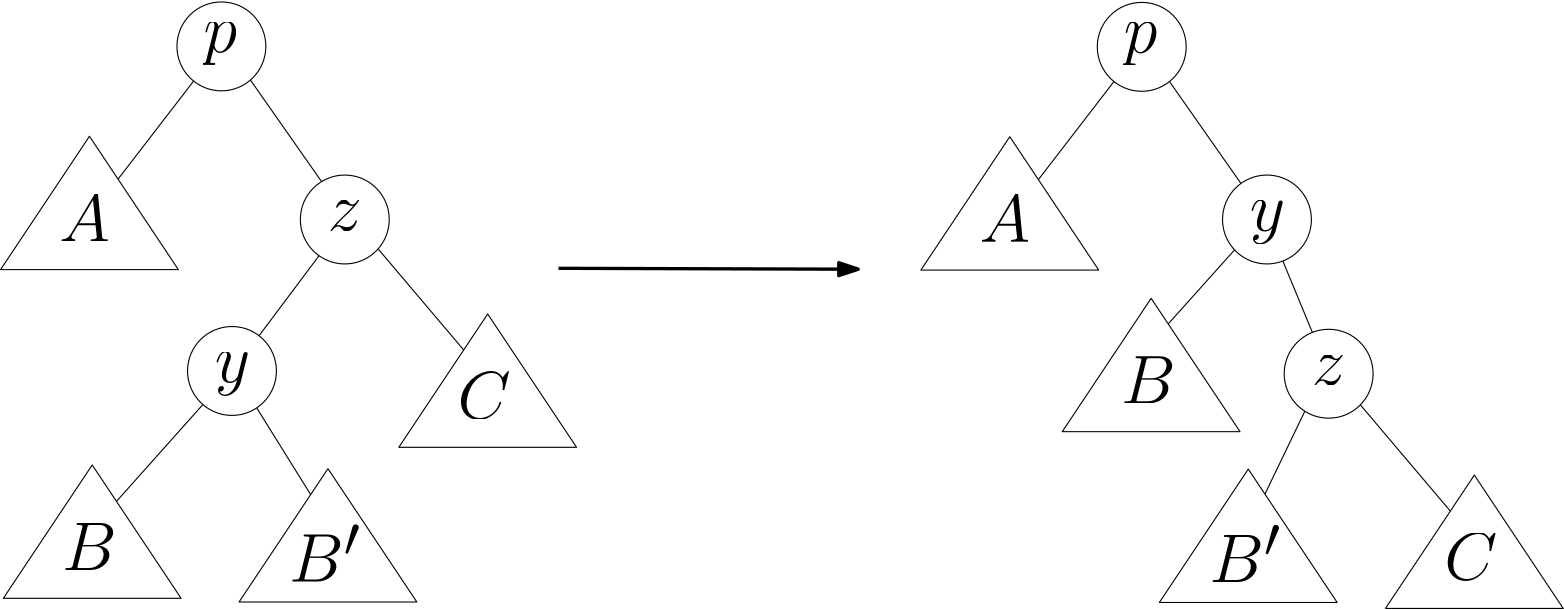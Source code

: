 <?xml version="1.0"?>
<!DOCTYPE ipe SYSTEM "ipe.dtd">
<ipe version="70218" creator="Ipe 7.2.25">
<info created="D:20220707125704" modified="D:20220707130324"/>
<ipestyle name="basic">
<symbol name="arrow/arc(spx)">
<path stroke="sym-stroke" fill="sym-stroke" pen="sym-pen">
0 0 m
-1 0.333 l
-1 -0.333 l
h
</path>
</symbol>
<symbol name="arrow/farc(spx)">
<path stroke="sym-stroke" fill="white" pen="sym-pen">
0 0 m
-1 0.333 l
-1 -0.333 l
h
</path>
</symbol>
<symbol name="arrow/ptarc(spx)">
<path stroke="sym-stroke" fill="sym-stroke" pen="sym-pen">
0 0 m
-1 0.333 l
-0.8 0 l
-1 -0.333 l
h
</path>
</symbol>
<symbol name="arrow/fptarc(spx)">
<path stroke="sym-stroke" fill="white" pen="sym-pen">
0 0 m
-1 0.333 l
-0.8 0 l
-1 -0.333 l
h
</path>
</symbol>
<symbol name="mark/circle(sx)" transformations="translations">
<path fill="sym-stroke">
0.6 0 0 0.6 0 0 e
0.4 0 0 0.4 0 0 e
</path>
</symbol>
<symbol name="mark/disk(sx)" transformations="translations">
<path fill="sym-stroke">
0.6 0 0 0.6 0 0 e
</path>
</symbol>
<symbol name="mark/fdisk(sfx)" transformations="translations">
<group>
<path fill="sym-fill">
0.5 0 0 0.5 0 0 e
</path>
<path fill="sym-stroke" fillrule="eofill">
0.6 0 0 0.6 0 0 e
0.4 0 0 0.4 0 0 e
</path>
</group>
</symbol>
<symbol name="mark/box(sx)" transformations="translations">
<path fill="sym-stroke" fillrule="eofill">
-0.6 -0.6 m
0.6 -0.6 l
0.6 0.6 l
-0.6 0.6 l
h
-0.4 -0.4 m
0.4 -0.4 l
0.4 0.4 l
-0.4 0.4 l
h
</path>
</symbol>
<symbol name="mark/square(sx)" transformations="translations">
<path fill="sym-stroke">
-0.6 -0.6 m
0.6 -0.6 l
0.6 0.6 l
-0.6 0.6 l
h
</path>
</symbol>
<symbol name="mark/fsquare(sfx)" transformations="translations">
<group>
<path fill="sym-fill">
-0.5 -0.5 m
0.5 -0.5 l
0.5 0.5 l
-0.5 0.5 l
h
</path>
<path fill="sym-stroke" fillrule="eofill">
-0.6 -0.6 m
0.6 -0.6 l
0.6 0.6 l
-0.6 0.6 l
h
-0.4 -0.4 m
0.4 -0.4 l
0.4 0.4 l
-0.4 0.4 l
h
</path>
</group>
</symbol>
<symbol name="mark/cross(sx)" transformations="translations">
<group>
<path fill="sym-stroke">
-0.43 -0.57 m
0.57 0.43 l
0.43 0.57 l
-0.57 -0.43 l
h
</path>
<path fill="sym-stroke">
-0.43 0.57 m
0.57 -0.43 l
0.43 -0.57 l
-0.57 0.43 l
h
</path>
</group>
</symbol>
<symbol name="arrow/fnormal(spx)">
<path stroke="sym-stroke" fill="white" pen="sym-pen">
0 0 m
-1 0.333 l
-1 -0.333 l
h
</path>
</symbol>
<symbol name="arrow/pointed(spx)">
<path stroke="sym-stroke" fill="sym-stroke" pen="sym-pen">
0 0 m
-1 0.333 l
-0.8 0 l
-1 -0.333 l
h
</path>
</symbol>
<symbol name="arrow/fpointed(spx)">
<path stroke="sym-stroke" fill="white" pen="sym-pen">
0 0 m
-1 0.333 l
-0.8 0 l
-1 -0.333 l
h
</path>
</symbol>
<symbol name="arrow/linear(spx)">
<path stroke="sym-stroke" pen="sym-pen">
-1 0.333 m
0 0 l
-1 -0.333 l
</path>
</symbol>
<symbol name="arrow/fdouble(spx)">
<path stroke="sym-stroke" fill="white" pen="sym-pen">
0 0 m
-1 0.333 l
-1 -0.333 l
h
-1 0 m
-2 0.333 l
-2 -0.333 l
h
</path>
</symbol>
<symbol name="arrow/double(spx)">
<path stroke="sym-stroke" fill="sym-stroke" pen="sym-pen">
0 0 m
-1 0.333 l
-1 -0.333 l
h
-1 0 m
-2 0.333 l
-2 -0.333 l
h
</path>
</symbol>
<symbol name="arrow/mid-normal(spx)">
<path stroke="sym-stroke" fill="sym-stroke" pen="sym-pen">
0.5 0 m
-0.5 0.333 l
-0.5 -0.333 l
h
</path>
</symbol>
<symbol name="arrow/mid-fnormal(spx)">
<path stroke="sym-stroke" fill="white" pen="sym-pen">
0.5 0 m
-0.5 0.333 l
-0.5 -0.333 l
h
</path>
</symbol>
<symbol name="arrow/mid-pointed(spx)">
<path stroke="sym-stroke" fill="sym-stroke" pen="sym-pen">
0.5 0 m
-0.5 0.333 l
-0.3 0 l
-0.5 -0.333 l
h
</path>
</symbol>
<symbol name="arrow/mid-fpointed(spx)">
<path stroke="sym-stroke" fill="white" pen="sym-pen">
0.5 0 m
-0.5 0.333 l
-0.3 0 l
-0.5 -0.333 l
h
</path>
</symbol>
<symbol name="arrow/mid-double(spx)">
<path stroke="sym-stroke" fill="sym-stroke" pen="sym-pen">
1 0 m
0 0.333 l
0 -0.333 l
h
0 0 m
-1 0.333 l
-1 -0.333 l
h
</path>
</symbol>
<symbol name="arrow/mid-fdouble(spx)">
<path stroke="sym-stroke" fill="white" pen="sym-pen">
1 0 m
0 0.333 l
0 -0.333 l
h
0 0 m
-1 0.333 l
-1 -0.333 l
h
</path>
</symbol>
<anglesize name="22.5 deg" value="22.5"/>
<anglesize name="30 deg" value="30"/>
<anglesize name="45 deg" value="45"/>
<anglesize name="60 deg" value="60"/>
<anglesize name="90 deg" value="90"/>
<arrowsize name="large" value="10"/>
<arrowsize name="small" value="5"/>
<arrowsize name="tiny" value="3"/>
<color name="blue" value="0 0 1"/>
<color name="brown" value="0.647 0.165 0.165"/>
<color name="darkblue" value="0 0 0.545"/>
<color name="darkcyan" value="0 0.545 0.545"/>
<color name="darkgray" value="0.663"/>
<color name="darkgreen" value="0 0.392 0"/>
<color name="darkmagenta" value="0.545 0 0.545"/>
<color name="darkorange" value="1 0.549 0"/>
<color name="darkred" value="0.545 0 0"/>
<color name="gold" value="1 0.843 0"/>
<color name="gray" value="0.745"/>
<color name="green" value="0 1 0"/>
<color name="lightblue" value="0.678 0.847 0.902"/>
<color name="lightcyan" value="0.878 1 1"/>
<color name="lightgray" value="0.827"/>
<color name="lightgreen" value="0.565 0.933 0.565"/>
<color name="lightyellow" value="1 1 0.878"/>
<color name="navy" value="0 0 0.502"/>
<color name="orange" value="1 0.647 0"/>
<color name="pink" value="1 0.753 0.796"/>
<color name="purple" value="0.627 0.125 0.941"/>
<color name="red" value="1 0 0"/>
<color name="seagreen" value="0.18 0.545 0.341"/>
<color name="turquoise" value="0.251 0.878 0.816"/>
<color name="violet" value="0.933 0.51 0.933"/>
<color name="yellow" value="1 1 0"/>
<dashstyle name="dash dot dotted" value="[4 2 1 2 1 2] 0"/>
<dashstyle name="dash dotted" value="[4 2 1 2] 0"/>
<dashstyle name="dashed" value="[4] 0"/>
<dashstyle name="dotted" value="[1 3] 0"/>
<gridsize name="10 pts (~3.5 mm)" value="10"/>
<gridsize name="14 pts (~5 mm)" value="14"/>
<gridsize name="16 pts (~6 mm)" value="16"/>
<gridsize name="20 pts (~7 mm)" value="20"/>
<gridsize name="28 pts (~10 mm)" value="28"/>
<gridsize name="32 pts (~12 mm)" value="32"/>
<gridsize name="4 pts" value="4"/>
<gridsize name="56 pts (~20 mm)" value="56"/>
<gridsize name="8 pts (~3 mm)" value="8"/>
<opacity name="10%" value="0.1"/>
<opacity name="30%" value="0.3"/>
<opacity name="50%" value="0.5"/>
<opacity name="75%" value="0.75"/>
<pen name="fat" value="1.2"/>
<pen name="heavier" value="0.8"/>
<pen name="ultrafat" value="2"/>
<symbolsize name="large" value="5"/>
<symbolsize name="small" value="2"/>
<symbolsize name="tiny" value="1.1"/>
<textsize name="Huge" value="\Huge"/>
<textsize name="LARGE" value="\LARGE"/>
<textsize name="Large" value="\Large"/>
<textsize name="footnote" value="\footnotesize"/>
<textsize name="huge" value="\huge"/>
<textsize name="large" value="\large"/>
<textsize name="script" value="\scriptsize"/>
<textsize name="small" value="\small"/>
<textsize name="tiny" value="\tiny"/>
<textstyle name="center" begin="\begin{center}" end="\end{center}"/>
<textstyle name="item" begin="\begin{itemize}\item{}" end="\end{itemize}"/>
<textstyle name="itemize" begin="\begin{itemize}" end="\end{itemize}"/>
<tiling name="falling" angle="-60" step="4" width="1"/>
<tiling name="rising" angle="30" step="4" width="1"/>
</ipestyle>
<page>
<layer name="alpha"/>
<view layers="alpha" active="alpha"/>
<path layer="alpha" stroke="black">
443.852 784.829 m
487.443 722.675 l
450.151 681.073 l
</path>
<path stroke="black">
487.112 723.67 m
509.818 668.808 l
485.951 619.251 l
</path>
<path stroke="black">
113.027 785.327 m
157.28 722.178 l
115.678 666.654 l
64.795 609.638 l
</path>
<path stroke="black">
116.341 667.317 m
152.639 608.975 l
</path>
<path stroke="black">
111.866 784.332 m
66.2867 725.161 l
</path>
<path stroke="black" fill="white">
16 0 0 16 112 784 e
</path>
<path stroke="black">
156.783 724.83 m
208.993 663.173 l
</path>
<path matrix="1 0 0 1 0.497233 63.6458" stroke="black" fill="white">
32 640 m
64 688 l
96 640 l
h
</path>
<text matrix="1 0 0 1 -10.3647 -70.1552" transformations="translations" pos="64 784" stroke="black" type="label" width="18.194" height="16.938" depth="0" valign="baseline" size="Huge" style="math">A</text>
<path matrix="1 0 0 1 1.49167 -54.6956" stroke="black" fill="1">
32 640 m
64 688 l
96 640 l
h
</path>
<text matrix="1 0 0 1 -9.37032 -188.496" transformations="translations" pos="64 784" stroke="black" type="label" width="19.689" height="16.938" depth="0" valign="baseline" size="Huge" style="math">B</text>
<path matrix="1 0 0 1 143.866 -0.331444" stroke="black" fill="1">
32 640 m
64 688 l
96 640 l
h
</path>
<text matrix="1 0 0 1 133.004 -134.132" transformations="translations" pos="64 784" stroke="black" type="label" width="19.144" height="16.938" depth="0" valign="baseline" size="Huge" style="math">C</text>
<path matrix="1 0 0 1 44.4196 -62.3204" stroke="black" fill="white">
16 0 0 16 112 784 e
</path>
<text matrix="1 0 0 1 41.4474 -1.98893" transformations="translations" pos="64 784" stroke="black" type="label" width="12.181" height="10.672" depth="4.82" valign="baseline" size="Huge">$p$</text>
<text matrix="1 0 0 1 86.1985 -66.2982" transformations="translations" pos="64 784" stroke="black" type="label" width="12.379" height="10.672" depth="0" valign="baseline" size="Huge" style="math">z</text>
<path matrix="1 0 0 1 3.8121 -116.851" stroke="black" fill="white">
16 0 0 16 112 784 e
</path>
<text matrix="1 0 0 1 45.591 -120.829" transformations="translations" pos="64 784" stroke="black" type="label" width="12.723" height="10.672" depth="4.82" valign="baseline" size="Huge" style="math">y</text>
<path matrix="1 0 0 1 86.3531 -56.0214" stroke="black" fill="1">
32 640 m
64 688 l
96 640 l
h
</path>
<text matrix="1 0 0 1 72.3419 -192.639" transformations="translations" pos="64 784" stroke="black" type="label" width="25.869" height="20.474" depth="0" valign="baseline" size="Huge" style="math">B&apos;</text>
<path stroke="black" pen="fat" arrow="normal/normal">
233.357 704.112 m
341.257 703.78 l
</path>
<path matrix="1 0 0 1 331.323 -0.16611" stroke="black">
111.866 784.332 m
66.2867 725.161 l
</path>
<path matrix="1 0 0 1 331.323 -0.16611" stroke="black" fill="white">
16 0 0 16 112 784 e
</path>
<path matrix="1 0 0 1 355.19 -58.0109" stroke="black">
156.783 724.83 m
208.993 663.173 l
</path>
<path matrix="1 0 0 1 331.82 63.4797" stroke="black" fill="white">
32 640 m
64 688 l
96 640 l
h
</path>
<text matrix="1 0 0 1 320.958 -70.3213" transformations="translations" pos="64 784" stroke="black" type="label" width="18.194" height="16.938" depth="0" valign="baseline" size="Huge" style="math">A</text>
<path matrix="1 0 0 1 382.704 5.30348" stroke="black" fill="1">
32 640 m
64 688 l
96 640 l
h
</path>
<text matrix="1 0 0 1 371.842 -128.497" transformations="translations" pos="64 784" stroke="black" type="label" width="19.689" height="16.938" depth="0" valign="baseline" size="Huge" style="math">B</text>
<path matrix="1 0 0 1 499.056 -58.3423" stroke="black" fill="1">
32 640 m
64 688 l
96 640 l
h
</path>
<text matrix="1 0 0 1 488.194 -192.143" transformations="translations" pos="64 784" stroke="black" type="label" width="19.144" height="16.938" depth="0" valign="baseline" size="Huge" style="math">C</text>
<path matrix="1 0 0 1 398.615 -117.845" stroke="black" fill="white">
16 0 0 16 112 784 e
</path>
<text matrix="1 0 0 1 372.77 -2.15504" transformations="translations" pos="64 784" stroke="black" type="label" width="12.181" height="10.672" depth="4.82" valign="baseline" size="Huge" style="math">p</text>
<text matrix="1 0 0 1 440.394 -121.823" transformations="translations" pos="64 784" stroke="black" type="label" width="12.379" height="10.672" depth="0" valign="baseline" size="Huge" style="math">z</text>
<path matrix="1 0 0 1 376.405 -62.3215" stroke="black" fill="white">
16 0 0 16 112 784 e
</path>
<text matrix="1 0 0 1 418.184 -66.2995" transformations="translations" pos="64 784" stroke="black" type="label" width="12.723" height="10.672" depth="4.82" valign="baseline" size="Huge" style="math">y</text>
<path matrix="1 0 0 1 417.676 -56.1875" stroke="black" fill="1">
32 640 m
64 688 l
96 640 l
h
</path>
<text matrix="1 0 0 1 403.665 -192.805" transformations="translations" pos="64 784" stroke="black" type="label" width="25.869" height="20.474" depth="0" valign="baseline" size="Huge" style="math">B&apos;</text>
</page>
</ipe>
